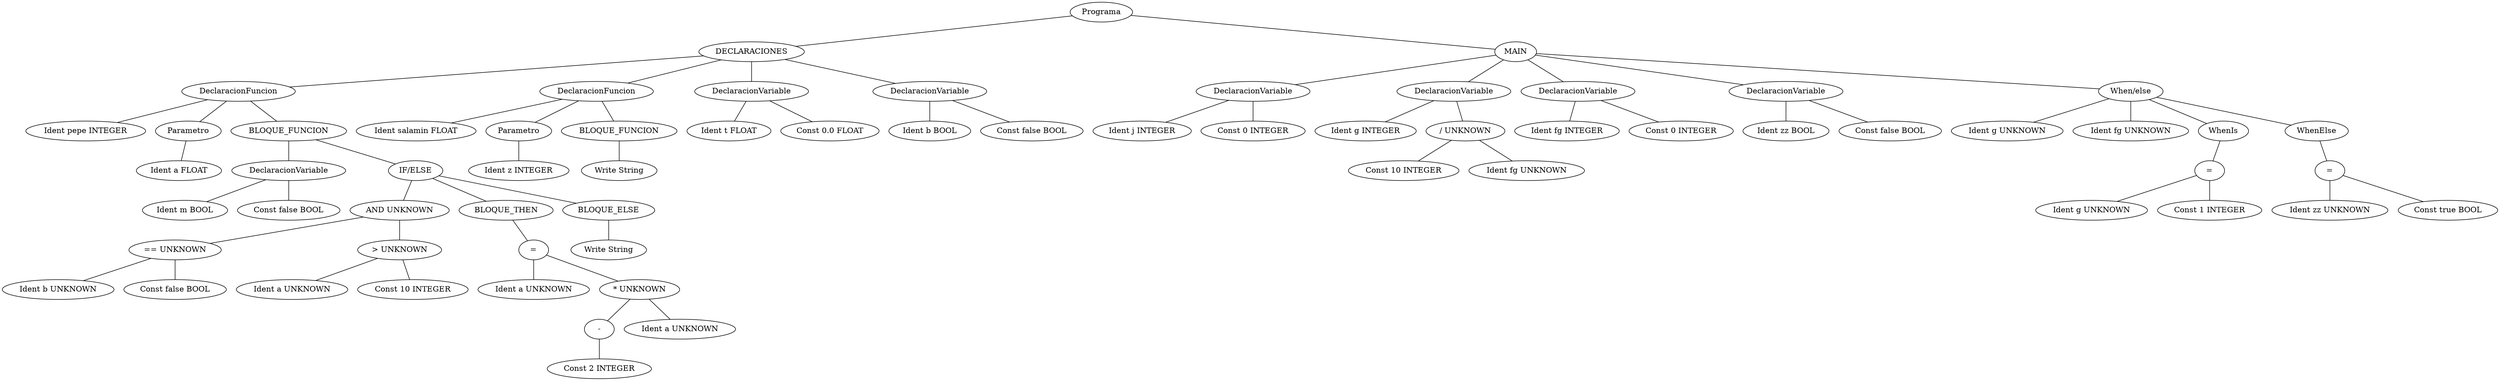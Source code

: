 graph G {1 [label="Programa"]
2 [label="DECLARACIONES"]
1 -- 2
3 [label="DeclaracionFuncion"]
2 -- 3
4 [label="Ident pepe INTEGER"]
3 -- 4
26 [label="Parametro"]
3 -- 26
27 [label="Ident a FLOAT"]
26 -- 27
5 [label="BLOQUE_FUNCION"]
3 -- 5
6 [label="DeclaracionVariable"]
5 -- 6
7 [label="Ident m BOOL"]
6 -- 7
8 [label="Const false BOOL"]
6 -- 8
9 [label="IF/ELSE"]
5 -- 9
10 [label="AND UNKNOWN"]
9 -- 10
11 [label="== UNKNOWN"]
10 -- 11
12 [label="Ident b UNKNOWN"]
11 -- 12
13 [label="Const false BOOL"]
11 -- 13
14 [label="> UNKNOWN"]
10 -- 14
15 [label="Ident a UNKNOWN"]
14 -- 15
16 [label="Const 10 INTEGER"]
14 -- 16
17 [label="BLOQUE_THEN"]
9 -- 17
18 [label="="]
17 -- 18
19 [label="Ident a UNKNOWN"]
18 -- 19
20 [label="* UNKNOWN"]
18 -- 20
21 [label="-"]
20 -- 21
22 [label="Const 2 INTEGER"]
21 -- 22
23 [label="Ident a UNKNOWN"]
20 -- 23
24 [label="BLOQUE_ELSE"]
9 -- 24
25 [label="Write String"]
24 -- 25
28 [label="DeclaracionFuncion"]
2 -- 28
29 [label="Ident salamin FLOAT"]
28 -- 29
32 [label="Parametro"]
28 -- 32
33 [label="Ident z INTEGER"]
32 -- 33
30 [label="BLOQUE_FUNCION"]
28 -- 30
31 [label="Write String"]
30 -- 31
34 [label="DeclaracionVariable"]
2 -- 34
35 [label="Ident t FLOAT"]
34 -- 35
36 [label="Const 0.0 FLOAT"]
34 -- 36
37 [label="DeclaracionVariable"]
2 -- 37
38 [label="Ident b BOOL"]
37 -- 38
39 [label="Const false BOOL"]
37 -- 39
40 [label="MAIN"]
1 -- 40
41 [label="DeclaracionVariable"]
40 -- 41
42 [label="Ident j INTEGER"]
41 -- 42
43 [label="Const 0 INTEGER"]
41 -- 43
44 [label="DeclaracionVariable"]
40 -- 44
45 [label="Ident g INTEGER"]
44 -- 45
46 [label="/ UNKNOWN"]
44 -- 46
47 [label="Const 10 INTEGER"]
46 -- 47
48 [label="Ident fg UNKNOWN"]
46 -- 48
49 [label="DeclaracionVariable"]
40 -- 49
50 [label="Ident fg INTEGER"]
49 -- 50
51 [label="Const 0 INTEGER"]
49 -- 51
52 [label="DeclaracionVariable"]
40 -- 52
53 [label="Ident zz BOOL"]
52 -- 53
54 [label="Const false BOOL"]
52 -- 54
55 [label="When/else"]
40 -- 55
56 [label="Ident g UNKNOWN"]
55 -- 56
57 [label="Ident fg UNKNOWN"]
55 -- 57
58 [label="WhenIs"]
55 -- 58
59 [label="="]
58 -- 59
60 [label="Ident g UNKNOWN"]
59 -- 60
61 [label="Const 1 INTEGER"]
59 -- 61
62 [label="WhenElse"]
55 -- 62
63 [label="="]
62 -- 63
64 [label="Ident zz UNKNOWN"]
63 -- 64
65 [label="Const true BOOL"]
63 -- 65
}

